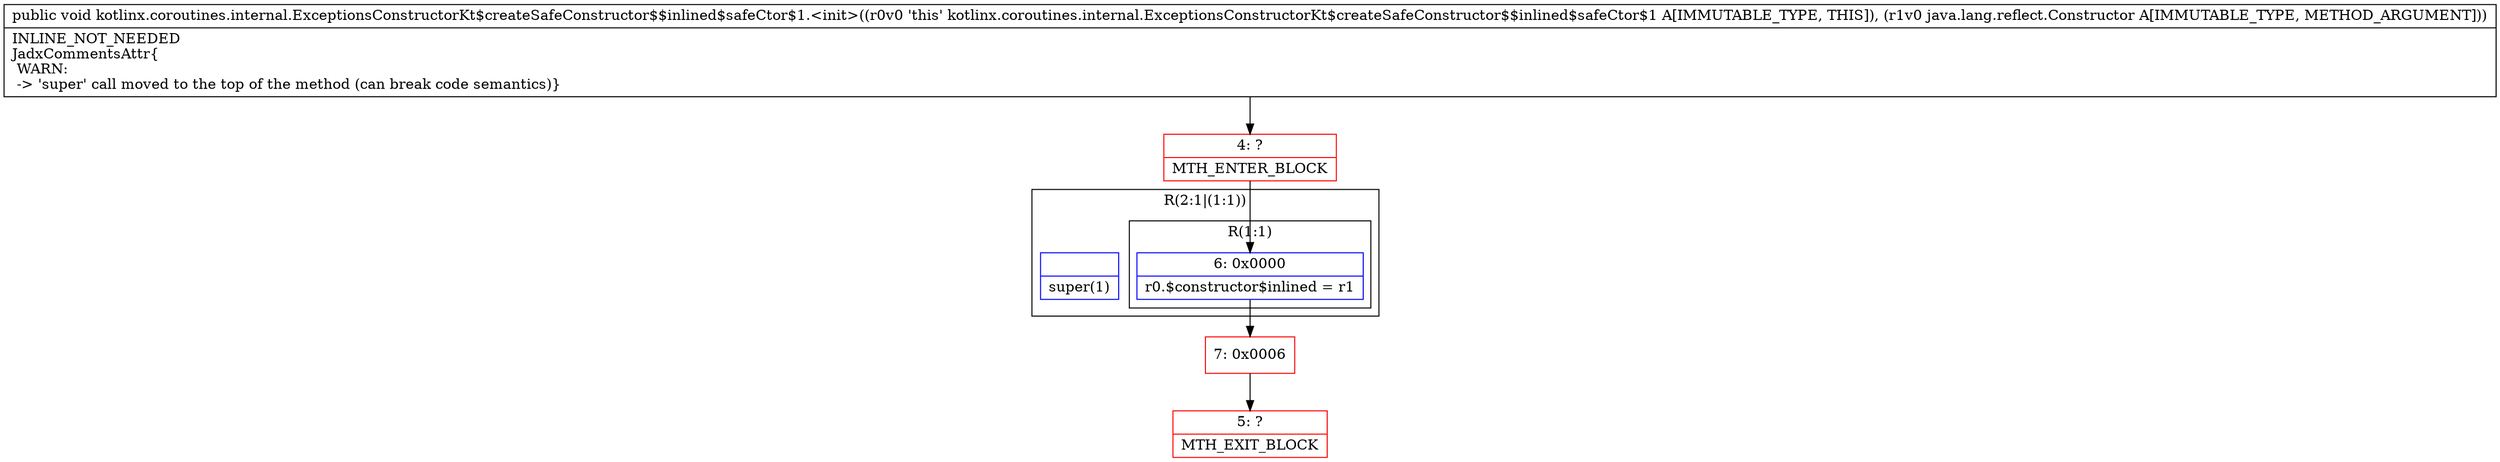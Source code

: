 digraph "CFG forkotlinx.coroutines.internal.ExceptionsConstructorKt$createSafeConstructor$$inlined$safeCtor$1.\<init\>(Ljava\/lang\/reflect\/Constructor;)V" {
subgraph cluster_Region_1904902031 {
label = "R(2:1|(1:1))";
node [shape=record,color=blue];
Node_InsnContainer_1122993702 [shape=record,label="{|super(1)\l}"];
subgraph cluster_Region_546838386 {
label = "R(1:1)";
node [shape=record,color=blue];
Node_6 [shape=record,label="{6\:\ 0x0000|r0.$constructor$inlined = r1\l}"];
}
}
Node_4 [shape=record,color=red,label="{4\:\ ?|MTH_ENTER_BLOCK\l}"];
Node_7 [shape=record,color=red,label="{7\:\ 0x0006}"];
Node_5 [shape=record,color=red,label="{5\:\ ?|MTH_EXIT_BLOCK\l}"];
MethodNode[shape=record,label="{public void kotlinx.coroutines.internal.ExceptionsConstructorKt$createSafeConstructor$$inlined$safeCtor$1.\<init\>((r0v0 'this' kotlinx.coroutines.internal.ExceptionsConstructorKt$createSafeConstructor$$inlined$safeCtor$1 A[IMMUTABLE_TYPE, THIS]), (r1v0 java.lang.reflect.Constructor A[IMMUTABLE_TYPE, METHOD_ARGUMENT]))  | INLINE_NOT_NEEDED\lJadxCommentsAttr\{\l WARN: \l \-\> 'super' call moved to the top of the method (can break code semantics)\}\l}"];
MethodNode -> Node_4;Node_6 -> Node_7;
Node_4 -> Node_6;
Node_7 -> Node_5;
}

